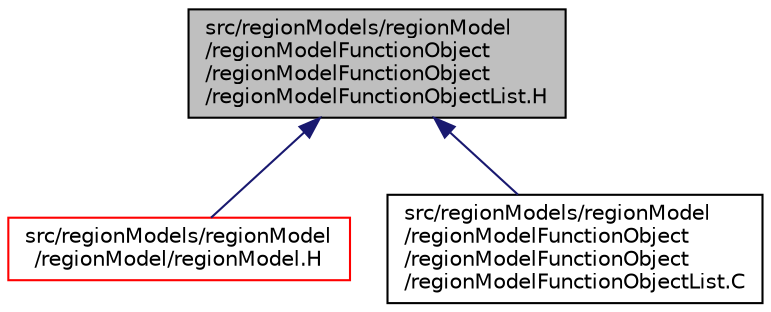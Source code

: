 digraph "src/regionModels/regionModel/regionModelFunctionObject/regionModelFunctionObject/regionModelFunctionObjectList.H"
{
  bgcolor="transparent";
  edge [fontname="Helvetica",fontsize="10",labelfontname="Helvetica",labelfontsize="10"];
  node [fontname="Helvetica",fontsize="10",shape=record];
  Node1 [label="src/regionModels/regionModel\l/regionModelFunctionObject\l/regionModelFunctionObject\l/regionModelFunctionObjectList.H",height=0.2,width=0.4,color="black", fillcolor="grey75", style="filled", fontcolor="black"];
  Node1 -> Node2 [dir="back",color="midnightblue",fontsize="10",style="solid",fontname="Helvetica"];
  Node2 [label="src/regionModels/regionModel\l/regionModel/regionModel.H",height=0.2,width=0.4,color="red",URL="$a09466.html"];
  Node1 -> Node3 [dir="back",color="midnightblue",fontsize="10",style="solid",fontname="Helvetica"];
  Node3 [label="src/regionModels/regionModel\l/regionModelFunctionObject\l/regionModelFunctionObject\l/regionModelFunctionObjectList.C",height=0.2,width=0.4,color="black",URL="$a09474.html"];
}
